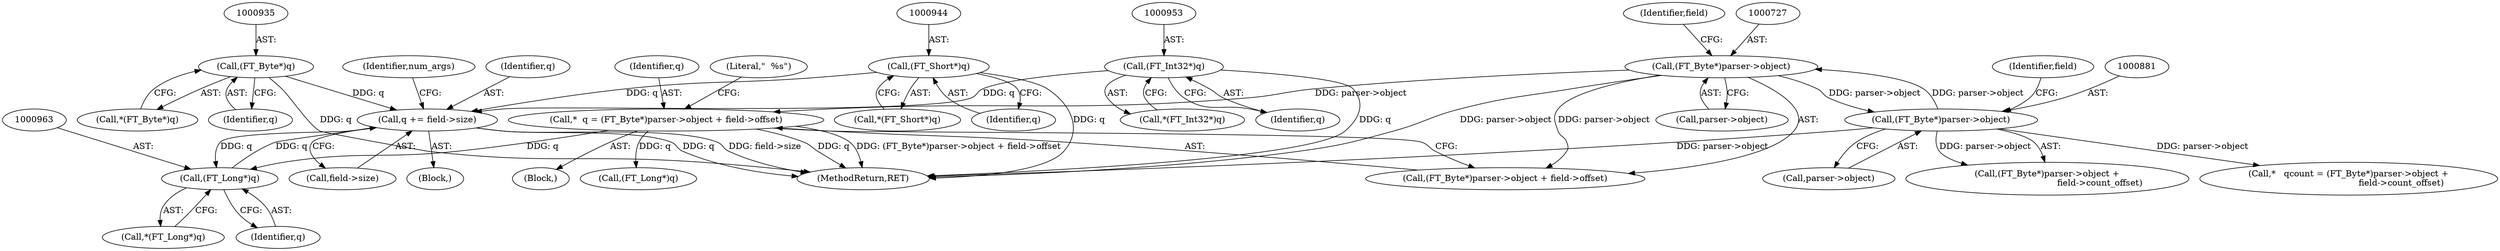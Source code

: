 digraph "0_savannah_beecf80a6deecbaf5d264d4f864451bde4fe98b8@pointer" {
"1000970" [label="(Call,q += field->size)"];
"1000934" [label="(Call,(FT_Byte*)q)"];
"1000962" [label="(Call,(FT_Long*)q)"];
"1000723" [label="(Call,*  q = (FT_Byte*)parser->object + field->offset)"];
"1000726" [label="(Call,(FT_Byte*)parser->object)"];
"1000880" [label="(Call,(FT_Byte*)parser->object)"];
"1000970" [label="(Call,q += field->size)"];
"1000943" [label="(Call,(FT_Short*)q)"];
"1000952" [label="(Call,(FT_Int32*)q)"];
"1000726" [label="(Call,(FT_Byte*)parser->object)"];
"1000736" [label="(Literal,\"  %s\")"];
"1000723" [label="(Call,*  q = (FT_Byte*)parser->object + field->offset)"];
"1000933" [label="(Call,*(FT_Byte*)q)"];
"1000954" [label="(Identifier,q)"];
"1000934" [label="(Call,(FT_Byte*)q)"];
"1000962" [label="(Call,(FT_Long*)q)"];
"1000877" [label="(Call,*   qcount = (FT_Byte*)parser->object +\n                                      field->count_offset)"];
"1000961" [label="(Call,*(FT_Long*)q)"];
"1000886" [label="(Identifier,field)"];
"1000880" [label="(Call,(FT_Byte*)parser->object)"];
"1000821" [label="(Call,(FT_Long*)q)"];
"1000943" [label="(Call,(FT_Short*)q)"];
"1000952" [label="(Call,(FT_Int32*)q)"];
"1000724" [label="(Identifier,q)"];
"1000970" [label="(Call,q += field->size)"];
"1000728" [label="(Call,parser->object)"];
"1001026" [label="(MethodReturn,RET)"];
"1000936" [label="(Identifier,q)"];
"1000942" [label="(Call,*(FT_Short*)q)"];
"1000725" [label="(Call,(FT_Byte*)parser->object + field->offset)"];
"1000945" [label="(Identifier,q)"];
"1000964" [label="(Identifier,q)"];
"1000951" [label="(Call,*(FT_Int32*)q)"];
"1000732" [label="(Identifier,field)"];
"1000972" [label="(Call,field->size)"];
"1000720" [label="(Block,)"];
"1000976" [label="(Identifier,num_args)"];
"1000920" [label="(Block,)"];
"1000971" [label="(Identifier,q)"];
"1000879" [label="(Call,(FT_Byte*)parser->object +\n                                      field->count_offset)"];
"1000882" [label="(Call,parser->object)"];
"1000970" -> "1000920"  [label="AST: "];
"1000970" -> "1000972"  [label="CFG: "];
"1000971" -> "1000970"  [label="AST: "];
"1000972" -> "1000970"  [label="AST: "];
"1000976" -> "1000970"  [label="CFG: "];
"1000970" -> "1001026"  [label="DDG: field->size"];
"1000970" -> "1001026"  [label="DDG: q"];
"1000970" -> "1000962"  [label="DDG: q"];
"1000934" -> "1000970"  [label="DDG: q"];
"1000962" -> "1000970"  [label="DDG: q"];
"1000943" -> "1000970"  [label="DDG: q"];
"1000952" -> "1000970"  [label="DDG: q"];
"1000934" -> "1000933"  [label="AST: "];
"1000934" -> "1000936"  [label="CFG: "];
"1000935" -> "1000934"  [label="AST: "];
"1000936" -> "1000934"  [label="AST: "];
"1000933" -> "1000934"  [label="CFG: "];
"1000934" -> "1001026"  [label="DDG: q"];
"1000962" -> "1000961"  [label="AST: "];
"1000962" -> "1000964"  [label="CFG: "];
"1000963" -> "1000962"  [label="AST: "];
"1000964" -> "1000962"  [label="AST: "];
"1000961" -> "1000962"  [label="CFG: "];
"1000723" -> "1000962"  [label="DDG: q"];
"1000723" -> "1000720"  [label="AST: "];
"1000723" -> "1000725"  [label="CFG: "];
"1000724" -> "1000723"  [label="AST: "];
"1000725" -> "1000723"  [label="AST: "];
"1000736" -> "1000723"  [label="CFG: "];
"1000723" -> "1001026"  [label="DDG: q"];
"1000723" -> "1001026"  [label="DDG: (FT_Byte*)parser->object + field->offset"];
"1000726" -> "1000723"  [label="DDG: parser->object"];
"1000723" -> "1000821"  [label="DDG: q"];
"1000726" -> "1000725"  [label="AST: "];
"1000726" -> "1000728"  [label="CFG: "];
"1000727" -> "1000726"  [label="AST: "];
"1000728" -> "1000726"  [label="AST: "];
"1000732" -> "1000726"  [label="CFG: "];
"1000726" -> "1001026"  [label="DDG: parser->object"];
"1000726" -> "1000725"  [label="DDG: parser->object"];
"1000880" -> "1000726"  [label="DDG: parser->object"];
"1000726" -> "1000880"  [label="DDG: parser->object"];
"1000880" -> "1000879"  [label="AST: "];
"1000880" -> "1000882"  [label="CFG: "];
"1000881" -> "1000880"  [label="AST: "];
"1000882" -> "1000880"  [label="AST: "];
"1000886" -> "1000880"  [label="CFG: "];
"1000880" -> "1001026"  [label="DDG: parser->object"];
"1000880" -> "1000877"  [label="DDG: parser->object"];
"1000880" -> "1000879"  [label="DDG: parser->object"];
"1000943" -> "1000942"  [label="AST: "];
"1000943" -> "1000945"  [label="CFG: "];
"1000944" -> "1000943"  [label="AST: "];
"1000945" -> "1000943"  [label="AST: "];
"1000942" -> "1000943"  [label="CFG: "];
"1000943" -> "1001026"  [label="DDG: q"];
"1000952" -> "1000951"  [label="AST: "];
"1000952" -> "1000954"  [label="CFG: "];
"1000953" -> "1000952"  [label="AST: "];
"1000954" -> "1000952"  [label="AST: "];
"1000951" -> "1000952"  [label="CFG: "];
"1000952" -> "1001026"  [label="DDG: q"];
}
